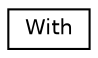 digraph "Graphical Class Hierarchy"
{
 // LATEX_PDF_SIZE
  edge [fontname="Helvetica",fontsize="10",labelfontname="Helvetica",labelfontsize="10"];
  node [fontname="Helvetica",fontsize="10",shape=record];
  rankdir="LR";
  Node0 [label="With",height=0.2,width=0.4,color="black", fillcolor="white", style="filled",URL="$structWith.html",tooltip=" "];
}
